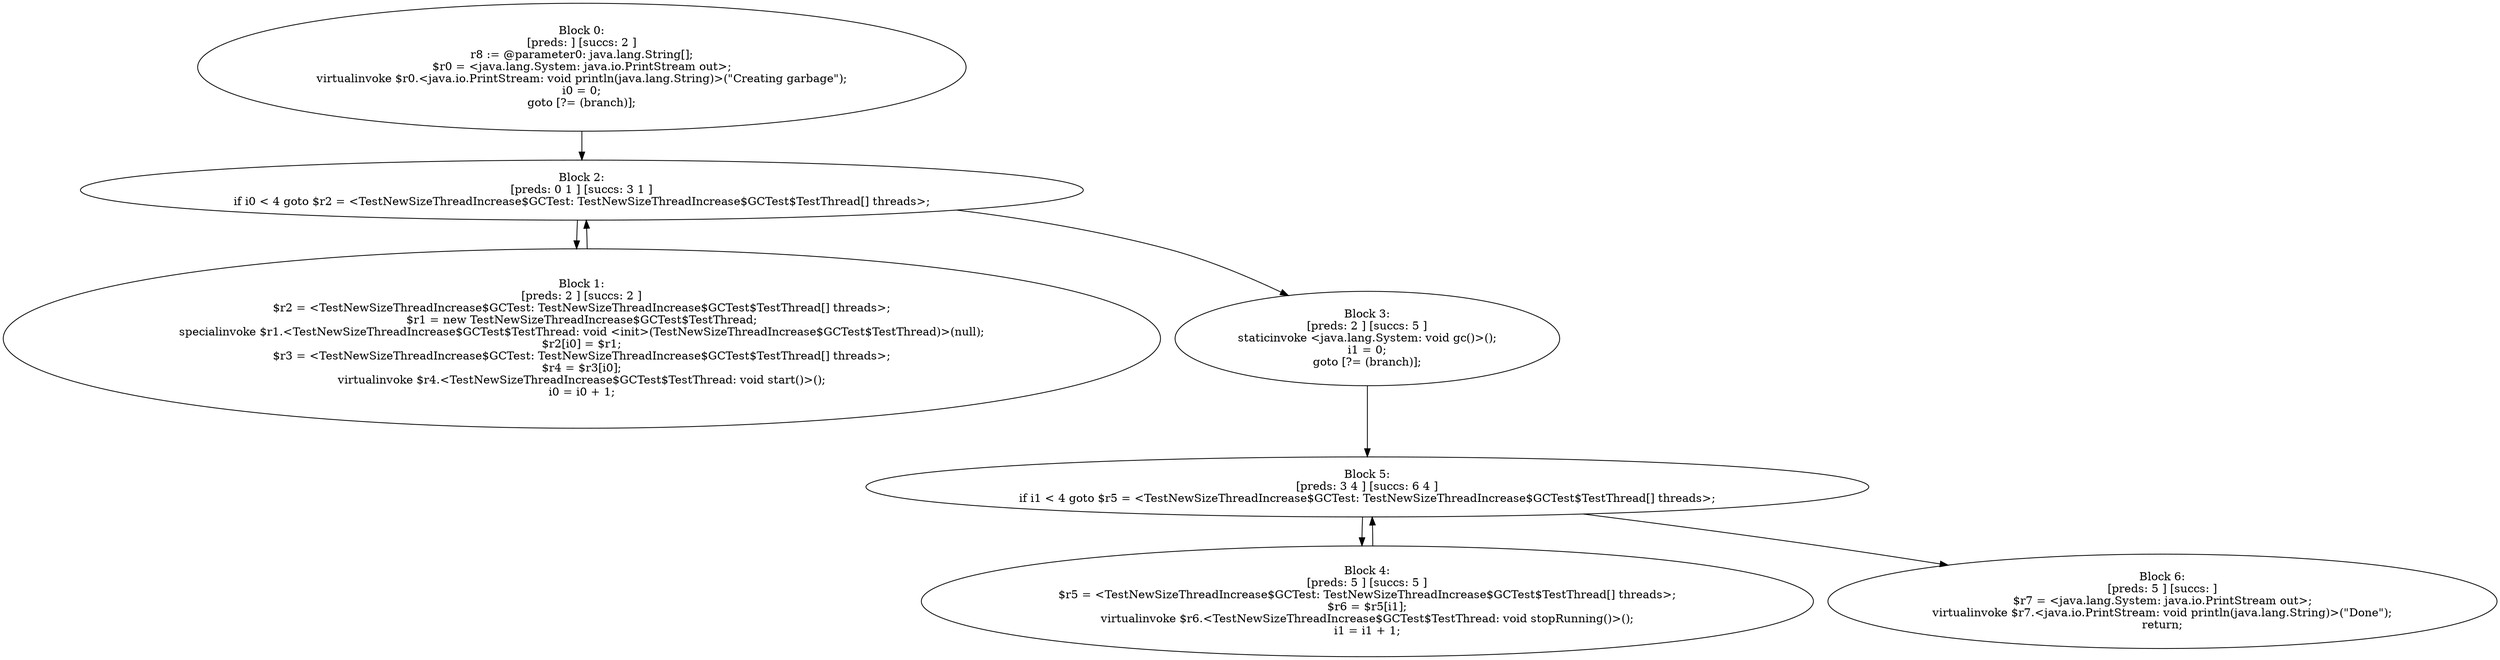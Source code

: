 digraph "unitGraph" {
    "Block 0:
[preds: ] [succs: 2 ]
r8 := @parameter0: java.lang.String[];
$r0 = <java.lang.System: java.io.PrintStream out>;
virtualinvoke $r0.<java.io.PrintStream: void println(java.lang.String)>(\"Creating garbage\");
i0 = 0;
goto [?= (branch)];
"
    "Block 1:
[preds: 2 ] [succs: 2 ]
$r2 = <TestNewSizeThreadIncrease$GCTest: TestNewSizeThreadIncrease$GCTest$TestThread[] threads>;
$r1 = new TestNewSizeThreadIncrease$GCTest$TestThread;
specialinvoke $r1.<TestNewSizeThreadIncrease$GCTest$TestThread: void <init>(TestNewSizeThreadIncrease$GCTest$TestThread)>(null);
$r2[i0] = $r1;
$r3 = <TestNewSizeThreadIncrease$GCTest: TestNewSizeThreadIncrease$GCTest$TestThread[] threads>;
$r4 = $r3[i0];
virtualinvoke $r4.<TestNewSizeThreadIncrease$GCTest$TestThread: void start()>();
i0 = i0 + 1;
"
    "Block 2:
[preds: 0 1 ] [succs: 3 1 ]
if i0 < 4 goto $r2 = <TestNewSizeThreadIncrease$GCTest: TestNewSizeThreadIncrease$GCTest$TestThread[] threads>;
"
    "Block 3:
[preds: 2 ] [succs: 5 ]
staticinvoke <java.lang.System: void gc()>();
i1 = 0;
goto [?= (branch)];
"
    "Block 4:
[preds: 5 ] [succs: 5 ]
$r5 = <TestNewSizeThreadIncrease$GCTest: TestNewSizeThreadIncrease$GCTest$TestThread[] threads>;
$r6 = $r5[i1];
virtualinvoke $r6.<TestNewSizeThreadIncrease$GCTest$TestThread: void stopRunning()>();
i1 = i1 + 1;
"
    "Block 5:
[preds: 3 4 ] [succs: 6 4 ]
if i1 < 4 goto $r5 = <TestNewSizeThreadIncrease$GCTest: TestNewSizeThreadIncrease$GCTest$TestThread[] threads>;
"
    "Block 6:
[preds: 5 ] [succs: ]
$r7 = <java.lang.System: java.io.PrintStream out>;
virtualinvoke $r7.<java.io.PrintStream: void println(java.lang.String)>(\"Done\");
return;
"
    "Block 0:
[preds: ] [succs: 2 ]
r8 := @parameter0: java.lang.String[];
$r0 = <java.lang.System: java.io.PrintStream out>;
virtualinvoke $r0.<java.io.PrintStream: void println(java.lang.String)>(\"Creating garbage\");
i0 = 0;
goto [?= (branch)];
"->"Block 2:
[preds: 0 1 ] [succs: 3 1 ]
if i0 < 4 goto $r2 = <TestNewSizeThreadIncrease$GCTest: TestNewSizeThreadIncrease$GCTest$TestThread[] threads>;
";
    "Block 1:
[preds: 2 ] [succs: 2 ]
$r2 = <TestNewSizeThreadIncrease$GCTest: TestNewSizeThreadIncrease$GCTest$TestThread[] threads>;
$r1 = new TestNewSizeThreadIncrease$GCTest$TestThread;
specialinvoke $r1.<TestNewSizeThreadIncrease$GCTest$TestThread: void <init>(TestNewSizeThreadIncrease$GCTest$TestThread)>(null);
$r2[i0] = $r1;
$r3 = <TestNewSizeThreadIncrease$GCTest: TestNewSizeThreadIncrease$GCTest$TestThread[] threads>;
$r4 = $r3[i0];
virtualinvoke $r4.<TestNewSizeThreadIncrease$GCTest$TestThread: void start()>();
i0 = i0 + 1;
"->"Block 2:
[preds: 0 1 ] [succs: 3 1 ]
if i0 < 4 goto $r2 = <TestNewSizeThreadIncrease$GCTest: TestNewSizeThreadIncrease$GCTest$TestThread[] threads>;
";
    "Block 2:
[preds: 0 1 ] [succs: 3 1 ]
if i0 < 4 goto $r2 = <TestNewSizeThreadIncrease$GCTest: TestNewSizeThreadIncrease$GCTest$TestThread[] threads>;
"->"Block 3:
[preds: 2 ] [succs: 5 ]
staticinvoke <java.lang.System: void gc()>();
i1 = 0;
goto [?= (branch)];
";
    "Block 2:
[preds: 0 1 ] [succs: 3 1 ]
if i0 < 4 goto $r2 = <TestNewSizeThreadIncrease$GCTest: TestNewSizeThreadIncrease$GCTest$TestThread[] threads>;
"->"Block 1:
[preds: 2 ] [succs: 2 ]
$r2 = <TestNewSizeThreadIncrease$GCTest: TestNewSizeThreadIncrease$GCTest$TestThread[] threads>;
$r1 = new TestNewSizeThreadIncrease$GCTest$TestThread;
specialinvoke $r1.<TestNewSizeThreadIncrease$GCTest$TestThread: void <init>(TestNewSizeThreadIncrease$GCTest$TestThread)>(null);
$r2[i0] = $r1;
$r3 = <TestNewSizeThreadIncrease$GCTest: TestNewSizeThreadIncrease$GCTest$TestThread[] threads>;
$r4 = $r3[i0];
virtualinvoke $r4.<TestNewSizeThreadIncrease$GCTest$TestThread: void start()>();
i0 = i0 + 1;
";
    "Block 3:
[preds: 2 ] [succs: 5 ]
staticinvoke <java.lang.System: void gc()>();
i1 = 0;
goto [?= (branch)];
"->"Block 5:
[preds: 3 4 ] [succs: 6 4 ]
if i1 < 4 goto $r5 = <TestNewSizeThreadIncrease$GCTest: TestNewSizeThreadIncrease$GCTest$TestThread[] threads>;
";
    "Block 4:
[preds: 5 ] [succs: 5 ]
$r5 = <TestNewSizeThreadIncrease$GCTest: TestNewSizeThreadIncrease$GCTest$TestThread[] threads>;
$r6 = $r5[i1];
virtualinvoke $r6.<TestNewSizeThreadIncrease$GCTest$TestThread: void stopRunning()>();
i1 = i1 + 1;
"->"Block 5:
[preds: 3 4 ] [succs: 6 4 ]
if i1 < 4 goto $r5 = <TestNewSizeThreadIncrease$GCTest: TestNewSizeThreadIncrease$GCTest$TestThread[] threads>;
";
    "Block 5:
[preds: 3 4 ] [succs: 6 4 ]
if i1 < 4 goto $r5 = <TestNewSizeThreadIncrease$GCTest: TestNewSizeThreadIncrease$GCTest$TestThread[] threads>;
"->"Block 6:
[preds: 5 ] [succs: ]
$r7 = <java.lang.System: java.io.PrintStream out>;
virtualinvoke $r7.<java.io.PrintStream: void println(java.lang.String)>(\"Done\");
return;
";
    "Block 5:
[preds: 3 4 ] [succs: 6 4 ]
if i1 < 4 goto $r5 = <TestNewSizeThreadIncrease$GCTest: TestNewSizeThreadIncrease$GCTest$TestThread[] threads>;
"->"Block 4:
[preds: 5 ] [succs: 5 ]
$r5 = <TestNewSizeThreadIncrease$GCTest: TestNewSizeThreadIncrease$GCTest$TestThread[] threads>;
$r6 = $r5[i1];
virtualinvoke $r6.<TestNewSizeThreadIncrease$GCTest$TestThread: void stopRunning()>();
i1 = i1 + 1;
";
}
